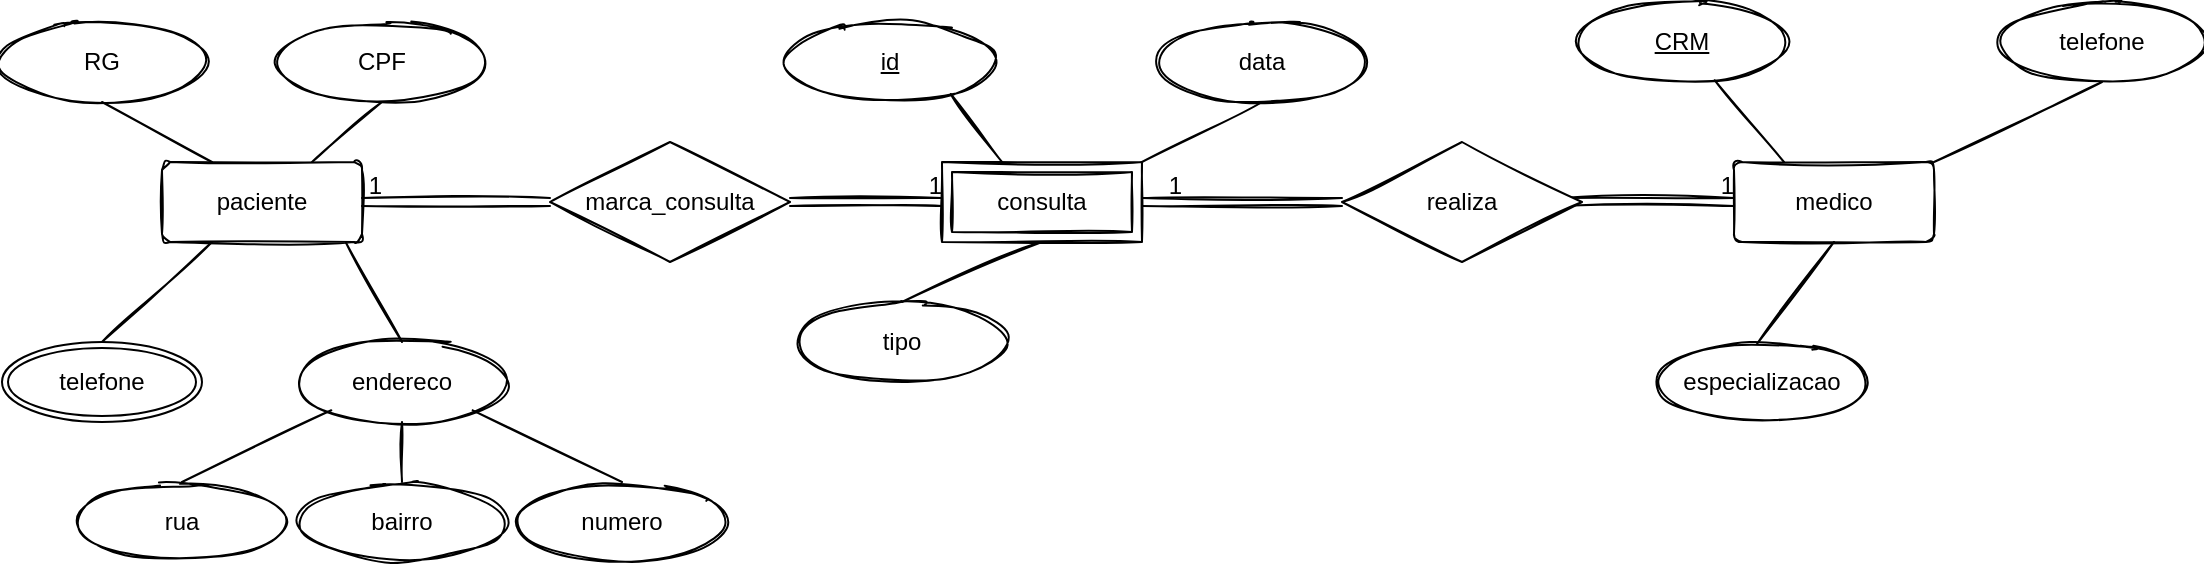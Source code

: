 <mxfile version="17.4.5" type="github"><diagram id="vSwzYG6Wn1ZrNykYIAlI" name="Page-1"><mxGraphModel dx="1209" dy="783" grid="1" gridSize="10" guides="1" tooltips="1" connect="1" arrows="1" fold="1" page="1" pageScale="1" pageWidth="827" pageHeight="1169" math="0" shadow="0"><root><mxCell id="0"/><mxCell id="1" parent="0"/><mxCell id="te5n4zbOOGMYu5dDh83E-1" value="paciente" style="rounded=1;arcSize=10;whiteSpace=wrap;html=1;align=center;sketch=1;" vertex="1" parent="1"><mxGeometry x="100" y="160" width="100" height="40" as="geometry"/></mxCell><mxCell id="te5n4zbOOGMYu5dDh83E-3" value="" style="shape=link;html=1;rounded=0;exitX=1;exitY=0.5;exitDx=0;exitDy=0;entryX=0;entryY=0.5;entryDx=0;entryDy=0;sketch=1;" edge="1" parent="1" source="te5n4zbOOGMYu5dDh83E-1"><mxGeometry relative="1" as="geometry"><mxPoint x="200" y="240" as="sourcePoint"/><mxPoint x="294" y="180" as="targetPoint"/></mxGeometry></mxCell><mxCell id="te5n4zbOOGMYu5dDh83E-4" value="1" style="resizable=0;html=1;align=right;verticalAlign=bottom;" connectable="0" vertex="1" parent="te5n4zbOOGMYu5dDh83E-3"><mxGeometry x="1" relative="1" as="geometry"><mxPoint x="-84" as="offset"/></mxGeometry></mxCell><mxCell id="te5n4zbOOGMYu5dDh83E-5" value="medico" style="rounded=1;arcSize=10;whiteSpace=wrap;html=1;align=center;sketch=1;" vertex="1" parent="1"><mxGeometry x="886" y="160" width="100" height="40" as="geometry"/></mxCell><mxCell id="te5n4zbOOGMYu5dDh83E-8" value="" style="shape=link;html=1;rounded=0;exitX=1;exitY=0.5;exitDx=0;exitDy=0;sketch=1;" edge="1" parent="1" target="te5n4zbOOGMYu5dDh83E-5"><mxGeometry relative="1" as="geometry"><mxPoint x="800" y="180" as="sourcePoint"/><mxPoint x="886" y="240" as="targetPoint"/></mxGeometry></mxCell><mxCell id="te5n4zbOOGMYu5dDh83E-9" value="1" style="resizable=0;html=1;align=right;verticalAlign=bottom;" connectable="0" vertex="1" parent="te5n4zbOOGMYu5dDh83E-8"><mxGeometry x="1" relative="1" as="geometry"/></mxCell><mxCell id="te5n4zbOOGMYu5dDh83E-10" value="RG" style="ellipse;whiteSpace=wrap;html=1;align=center;sketch=1;shadow=0;" vertex="1" parent="1"><mxGeometry x="20" y="90" width="100" height="40" as="geometry"/></mxCell><mxCell id="te5n4zbOOGMYu5dDh83E-11" value="CPF" style="ellipse;whiteSpace=wrap;html=1;align=center;sketch=1;" vertex="1" parent="1"><mxGeometry x="160" y="90" width="100" height="40" as="geometry"/></mxCell><mxCell id="te5n4zbOOGMYu5dDh83E-14" value="consulta" style="shape=ext;margin=3;double=1;whiteSpace=wrap;html=1;align=center;sketch=1;" vertex="1" parent="1"><mxGeometry x="490" y="160" width="100" height="40" as="geometry"/></mxCell><mxCell id="te5n4zbOOGMYu5dDh83E-15" value="endereco" style="ellipse;whiteSpace=wrap;html=1;align=center;sketch=1;gradientColor=none;" vertex="1" parent="1"><mxGeometry x="170" y="250" width="100" height="40" as="geometry"/></mxCell><mxCell id="te5n4zbOOGMYu5dDh83E-16" value="rua" style="ellipse;whiteSpace=wrap;html=1;align=center;sketch=1;" vertex="1" parent="1"><mxGeometry x="60" y="320" width="100" height="40" as="geometry"/></mxCell><mxCell id="te5n4zbOOGMYu5dDh83E-17" value="bairro" style="ellipse;whiteSpace=wrap;html=1;align=center;sketch=1;" vertex="1" parent="1"><mxGeometry x="170" y="320" width="100" height="40" as="geometry"/></mxCell><mxCell id="te5n4zbOOGMYu5dDh83E-18" value="numero" style="ellipse;whiteSpace=wrap;html=1;align=center;sketch=1;" vertex="1" parent="1"><mxGeometry x="280" y="320" width="100" height="40" as="geometry"/></mxCell><mxCell id="te5n4zbOOGMYu5dDh83E-36" value="marca_consulta" style="shape=rhombus;perimeter=rhombusPerimeter;whiteSpace=wrap;html=1;align=center;shadow=0;sketch=1;gradientColor=none;" vertex="1" parent="1"><mxGeometry x="294" y="150" width="120" height="60" as="geometry"/></mxCell><mxCell id="te5n4zbOOGMYu5dDh83E-37" value="" style="shape=link;html=1;rounded=0;sketch=1;exitX=1;exitY=0.5;exitDx=0;exitDy=0;entryX=0;entryY=0.5;entryDx=0;entryDy=0;" edge="1" parent="1" source="te5n4zbOOGMYu5dDh83E-36" target="te5n4zbOOGMYu5dDh83E-14"><mxGeometry relative="1" as="geometry"><mxPoint x="270" y="330" as="sourcePoint"/><mxPoint x="430" y="330" as="targetPoint"/></mxGeometry></mxCell><mxCell id="te5n4zbOOGMYu5dDh83E-38" value="1" style="resizable=0;html=1;align=right;verticalAlign=bottom;shadow=0;sketch=1;gradientColor=none;" connectable="0" vertex="1" parent="te5n4zbOOGMYu5dDh83E-37"><mxGeometry x="1" relative="1" as="geometry"/></mxCell><mxCell id="te5n4zbOOGMYu5dDh83E-40" value="id" style="ellipse;whiteSpace=wrap;html=1;align=center;fontStyle=4;shadow=0;sketch=1;gradientColor=none;" vertex="1" parent="1"><mxGeometry x="414" y="90" width="100" height="40" as="geometry"/></mxCell><mxCell id="te5n4zbOOGMYu5dDh83E-41" value="data" style="ellipse;whiteSpace=wrap;html=1;align=center;shadow=0;sketch=1;gradientColor=none;" vertex="1" parent="1"><mxGeometry x="600" y="90" width="100" height="40" as="geometry"/></mxCell><mxCell id="te5n4zbOOGMYu5dDh83E-42" value="tipo" style="ellipse;whiteSpace=wrap;html=1;align=center;shadow=0;sketch=1;gradientColor=none;" vertex="1" parent="1"><mxGeometry x="420" y="230" width="100" height="40" as="geometry"/></mxCell><mxCell id="te5n4zbOOGMYu5dDh83E-49" value="realiza" style="shape=rhombus;perimeter=rhombusPerimeter;whiteSpace=wrap;html=1;align=center;shadow=0;sketch=1;gradientColor=none;" vertex="1" parent="1"><mxGeometry x="690" y="150" width="120" height="60" as="geometry"/></mxCell><mxCell id="te5n4zbOOGMYu5dDh83E-50" value="" style="shape=link;html=1;rounded=0;sketch=1;exitX=1;exitY=0.5;exitDx=0;exitDy=0;entryX=0;entryY=0.5;entryDx=0;entryDy=0;" edge="1" parent="1" source="te5n4zbOOGMYu5dDh83E-14" target="te5n4zbOOGMYu5dDh83E-49"><mxGeometry relative="1" as="geometry"><mxPoint x="560" y="220" as="sourcePoint"/><mxPoint x="720" y="220" as="targetPoint"/></mxGeometry></mxCell><mxCell id="te5n4zbOOGMYu5dDh83E-51" value="1" style="resizable=0;html=1;align=right;verticalAlign=bottom;shadow=0;sketch=1;gradientColor=none;" connectable="0" vertex="1" parent="te5n4zbOOGMYu5dDh83E-50"><mxGeometry x="1" relative="1" as="geometry"><mxPoint x="-80" as="offset"/></mxGeometry></mxCell><mxCell id="te5n4zbOOGMYu5dDh83E-53" value="telefone" style="ellipse;whiteSpace=wrap;html=1;align=center;shadow=0;sketch=1;gradientColor=none;" vertex="1" parent="1"><mxGeometry x="1020" y="80" width="100" height="40" as="geometry"/></mxCell><mxCell id="te5n4zbOOGMYu5dDh83E-54" value="especializacao" style="ellipse;whiteSpace=wrap;html=1;align=center;shadow=0;sketch=1;gradientColor=none;" vertex="1" parent="1"><mxGeometry x="850" y="250" width="100" height="40" as="geometry"/></mxCell><mxCell id="te5n4zbOOGMYu5dDh83E-59" value="CRM" style="ellipse;whiteSpace=wrap;html=1;align=center;fontStyle=4;shadow=0;sketch=1;gradientColor=none;" vertex="1" parent="1"><mxGeometry x="810" y="80" width="100" height="40" as="geometry"/></mxCell><mxCell id="te5n4zbOOGMYu5dDh83E-62" value="" style="endArrow=none;html=1;rounded=0;sketch=1;entryX=0.804;entryY=0.9;entryDx=0;entryDy=0;entryPerimeter=0;" edge="1" parent="1" target="te5n4zbOOGMYu5dDh83E-40"><mxGeometry relative="1" as="geometry"><mxPoint x="520" y="160" as="sourcePoint"/><mxPoint x="680" y="160" as="targetPoint"/></mxGeometry></mxCell><mxCell id="te5n4zbOOGMYu5dDh83E-63" value="" style="endArrow=none;html=1;rounded=0;sketch=1;exitX=0.664;exitY=0.98;exitDx=0;exitDy=0;exitPerimeter=0;entryX=0.25;entryY=0;entryDx=0;entryDy=0;" edge="1" parent="1" source="te5n4zbOOGMYu5dDh83E-59" target="te5n4zbOOGMYu5dDh83E-5"><mxGeometry relative="1" as="geometry"><mxPoint x="820" y="170" as="sourcePoint"/><mxPoint x="980" y="170" as="targetPoint"/></mxGeometry></mxCell><mxCell id="te5n4zbOOGMYu5dDh83E-64" value="" style="endArrow=none;html=1;rounded=0;sketch=1;exitX=1;exitY=0;exitDx=0;exitDy=0;entryX=0.5;entryY=1;entryDx=0;entryDy=0;" edge="1" parent="1" source="te5n4zbOOGMYu5dDh83E-5" target="te5n4zbOOGMYu5dDh83E-53"><mxGeometry relative="1" as="geometry"><mxPoint x="820" y="170" as="sourcePoint"/><mxPoint x="980" y="160" as="targetPoint"/></mxGeometry></mxCell><mxCell id="te5n4zbOOGMYu5dDh83E-65" value="" style="endArrow=none;html=1;rounded=0;sketch=1;exitX=0.476;exitY=0.02;exitDx=0;exitDy=0;entryX=0.5;entryY=1;entryDx=0;entryDy=0;exitPerimeter=0;" edge="1" parent="1" source="te5n4zbOOGMYu5dDh83E-54" target="te5n4zbOOGMYu5dDh83E-5"><mxGeometry relative="1" as="geometry"><mxPoint x="894" y="250" as="sourcePoint"/><mxPoint x="978" y="210" as="targetPoint"/></mxGeometry></mxCell><mxCell id="te5n4zbOOGMYu5dDh83E-66" value="" style="endArrow=none;html=1;rounded=0;sketch=1;entryX=0.5;entryY=1;entryDx=0;entryDy=0;exitX=0.5;exitY=0;exitDx=0;exitDy=0;" edge="1" parent="1" source="te5n4zbOOGMYu5dDh83E-42" target="te5n4zbOOGMYu5dDh83E-14"><mxGeometry relative="1" as="geometry"><mxPoint x="450" y="220" as="sourcePoint"/><mxPoint x="610" y="220" as="targetPoint"/></mxGeometry></mxCell><mxCell id="te5n4zbOOGMYu5dDh83E-67" value="" style="endArrow=none;html=1;rounded=0;sketch=1;exitX=1;exitY=0;exitDx=0;exitDy=0;entryX=0.5;entryY=1;entryDx=0;entryDy=0;" edge="1" parent="1" source="te5n4zbOOGMYu5dDh83E-14" target="te5n4zbOOGMYu5dDh83E-41"><mxGeometry relative="1" as="geometry"><mxPoint x="570" y="150" as="sourcePoint"/><mxPoint x="730" y="150" as="targetPoint"/></mxGeometry></mxCell><mxCell id="te5n4zbOOGMYu5dDh83E-68" value="" style="endArrow=none;html=1;rounded=0;sketch=1;exitX=0.92;exitY=1.01;exitDx=0;exitDy=0;exitPerimeter=0;entryX=0.5;entryY=0;entryDx=0;entryDy=0;" edge="1" parent="1" source="te5n4zbOOGMYu5dDh83E-1" target="te5n4zbOOGMYu5dDh83E-15"><mxGeometry relative="1" as="geometry"><mxPoint x="134" y="230" as="sourcePoint"/><mxPoint x="294" y="230" as="targetPoint"/></mxGeometry></mxCell><mxCell id="te5n4zbOOGMYu5dDh83E-69" value="" style="endArrow=none;html=1;rounded=0;sketch=1;entryX=0;entryY=1;entryDx=0;entryDy=0;exitX=0.5;exitY=0;exitDx=0;exitDy=0;" edge="1" parent="1" source="te5n4zbOOGMYu5dDh83E-16" target="te5n4zbOOGMYu5dDh83E-15"><mxGeometry relative="1" as="geometry"><mxPoint x="60" y="230" as="sourcePoint"/><mxPoint x="220" y="230" as="targetPoint"/></mxGeometry></mxCell><mxCell id="te5n4zbOOGMYu5dDh83E-70" value="" style="endArrow=none;html=1;rounded=0;sketch=1;exitX=0.5;exitY=1;exitDx=0;exitDy=0;entryX=0.5;entryY=0;entryDx=0;entryDy=0;" edge="1" parent="1" source="te5n4zbOOGMYu5dDh83E-15" target="te5n4zbOOGMYu5dDh83E-17"><mxGeometry relative="1" as="geometry"><mxPoint x="160" y="310" as="sourcePoint"/><mxPoint x="320" y="310" as="targetPoint"/></mxGeometry></mxCell><mxCell id="te5n4zbOOGMYu5dDh83E-71" value="" style="endArrow=none;html=1;rounded=0;sketch=1;exitX=1;exitY=1;exitDx=0;exitDy=0;entryX=0.5;entryY=0;entryDx=0;entryDy=0;" edge="1" parent="1" source="te5n4zbOOGMYu5dDh83E-15" target="te5n4zbOOGMYu5dDh83E-18"><mxGeometry relative="1" as="geometry"><mxPoint x="120" y="230" as="sourcePoint"/><mxPoint x="280" y="230" as="targetPoint"/></mxGeometry></mxCell><mxCell id="te5n4zbOOGMYu5dDh83E-72" value="" style="endArrow=none;html=1;rounded=0;sketch=1;exitX=0.5;exitY=1;exitDx=0;exitDy=0;entryX=0.25;entryY=0;entryDx=0;entryDy=0;" edge="1" parent="1" source="te5n4zbOOGMYu5dDh83E-10" target="te5n4zbOOGMYu5dDh83E-1"><mxGeometry relative="1" as="geometry"><mxPoint x="60" y="200" as="sourcePoint"/><mxPoint x="220" y="200" as="targetPoint"/></mxGeometry></mxCell><mxCell id="te5n4zbOOGMYu5dDh83E-73" value="" style="endArrow=none;html=1;rounded=0;sketch=1;exitX=0.5;exitY=1;exitDx=0;exitDy=0;entryX=0.75;entryY=0;entryDx=0;entryDy=0;" edge="1" parent="1" source="te5n4zbOOGMYu5dDh83E-11" target="te5n4zbOOGMYu5dDh83E-1"><mxGeometry relative="1" as="geometry"><mxPoint x="60" y="200" as="sourcePoint"/><mxPoint x="220" y="200" as="targetPoint"/></mxGeometry></mxCell><mxCell id="te5n4zbOOGMYu5dDh83E-74" value="" style="endArrow=none;html=1;rounded=0;sketch=1;exitX=0.25;exitY=1;exitDx=0;exitDy=0;" edge="1" parent="1" source="te5n4zbOOGMYu5dDh83E-1"><mxGeometry relative="1" as="geometry"><mxPoint x="120" y="210.0" as="sourcePoint"/><mxPoint x="70" y="250" as="targetPoint"/></mxGeometry></mxCell><mxCell id="te5n4zbOOGMYu5dDh83E-75" value="telefone" style="ellipse;shape=doubleEllipse;margin=3;whiteSpace=wrap;html=1;align=center;shadow=0;sketch=0;gradientColor=none;" vertex="1" parent="1"><mxGeometry x="20" y="250" width="100" height="40" as="geometry"/></mxCell></root></mxGraphModel></diagram></mxfile>
